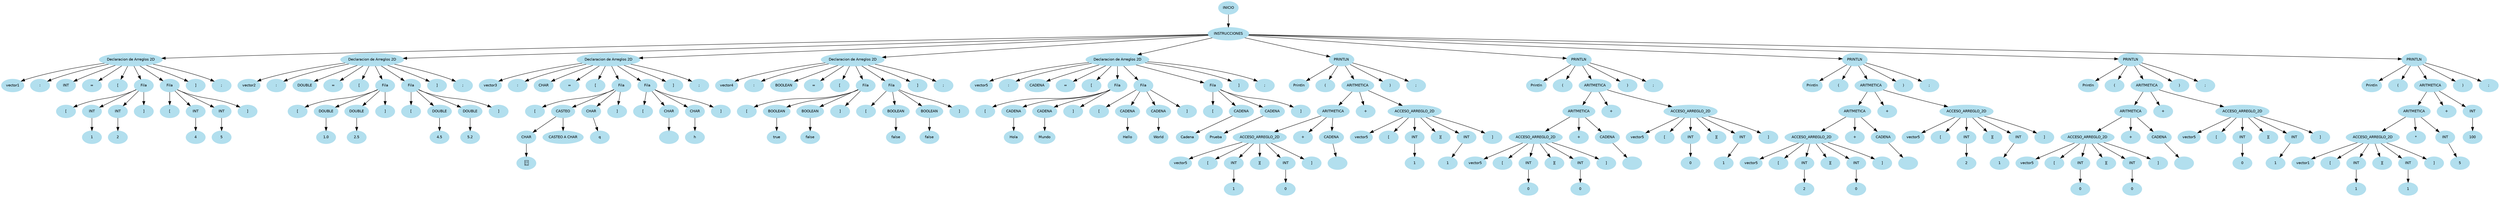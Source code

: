 digraph arbolAST{
node [shape=oval, style=filled, color=lightblue2, fontname=Helvetica, fontsize=10];
edge [fontname=Helvetica, fontsize=10];
n0[label="INICIO"];
n1[label="INSTRUCCIONES"];
n0 -> n1;
n2[label="Declaracion de Arreglos 2D"];
n1 -> n2;
n3[label="vector1"];
n2 -> n3;
n4[label=":"];
n2 -> n4;
n5[label="INT"];
n2 -> n5;
n6[label="="];
n2 -> n6;
n7[label="["];
n2 -> n7;
n8[label="Fila"];
n2 -> n8;
n9[label="["];
n8 -> n9;
n10[label="INT"];
n8 -> n10;
n11[label="1"];
n10 -> n11;
n12[label="INT"];
n8 -> n12;
n13[label="2"];
n12 -> n13;
n14[label="]"];
n8 -> n14;
n15[label="Fila"];
n2 -> n15;
n16[label="["];
n15 -> n16;
n17[label="INT"];
n15 -> n17;
n18[label="4"];
n17 -> n18;
n19[label="INT"];
n15 -> n19;
n20[label="5"];
n19 -> n20;
n21[label="]"];
n15 -> n21;
n22[label="]"];
n2 -> n22;
n23[label=";"];
n2 -> n23;
n24[label="Declaracion de Arreglos 2D"];
n1 -> n24;
n25[label="vector2"];
n24 -> n25;
n26[label=":"];
n24 -> n26;
n27[label="DOUBLE"];
n24 -> n27;
n28[label="="];
n24 -> n28;
n29[label="["];
n24 -> n29;
n30[label="Fila"];
n24 -> n30;
n31[label="["];
n30 -> n31;
n32[label="DOUBLE"];
n30 -> n32;
n33[label="1.0"];
n32 -> n33;
n34[label="DOUBLE"];
n30 -> n34;
n35[label="2.5"];
n34 -> n35;
n36[label="]"];
n30 -> n36;
n37[label="Fila"];
n24 -> n37;
n38[label="["];
n37 -> n38;
n39[label="DOUBLE"];
n37 -> n39;
n40[label="4.5"];
n39 -> n40;
n41[label="DOUBLE"];
n37 -> n41;
n42[label="5.2"];
n41 -> n42;
n43[label="]"];
n37 -> n43;
n44[label="]"];
n24 -> n44;
n45[label=";"];
n24 -> n45;
n46[label="Declaracion de Arreglos 2D"];
n1 -> n46;
n47[label="vector3"];
n46 -> n47;
n48[label=":"];
n46 -> n48;
n49[label="CHAR"];
n46 -> n49;
n50[label="="];
n46 -> n50;
n51[label="["];
n46 -> n51;
n52[label="Fila"];
n46 -> n52;
n53[label="["];
n52 -> n53;
n54[label="CASTEO"];
n52 -> n54;
n55[label="CHAR"];
n54 -> n55;
n56[label=""];
n55 -> n56;
n57[label="CASTEO A CHAR"];
n54 -> n57;
n58[label="CHAR"];
n52 -> n58;
n59[label="q"];
n58 -> n59;
n60[label="]"];
n52 -> n60;
n61[label="Fila"];
n46 -> n61;
n62[label="["];
n61 -> n62;
n63[label="CHAR"];
n61 -> n63;
n64[label="\n"];
n63 -> n64;
n65[label="CHAR"];
n61 -> n65;
n66[label="h"];
n65 -> n66;
n67[label="]"];
n61 -> n67;
n68[label="]"];
n46 -> n68;
n69[label=";"];
n46 -> n69;
n70[label="Declaracion de Arreglos 2D"];
n1 -> n70;
n71[label="vector4"];
n70 -> n71;
n72[label=":"];
n70 -> n72;
n73[label="BOOLEAN"];
n70 -> n73;
n74[label="="];
n70 -> n74;
n75[label="["];
n70 -> n75;
n76[label="Fila"];
n70 -> n76;
n77[label="["];
n76 -> n77;
n78[label="BOOLEAN"];
n76 -> n78;
n79[label="true"];
n78 -> n79;
n80[label="BOOLEAN"];
n76 -> n80;
n81[label="false"];
n80 -> n81;
n82[label="]"];
n76 -> n82;
n83[label="Fila"];
n70 -> n83;
n84[label="["];
n83 -> n84;
n85[label="BOOLEAN"];
n83 -> n85;
n86[label="false"];
n85 -> n86;
n87[label="BOOLEAN"];
n83 -> n87;
n88[label="false"];
n87 -> n88;
n89[label="]"];
n83 -> n89;
n90[label="]"];
n70 -> n90;
n91[label=";"];
n70 -> n91;
n92[label="Declaracion de Arreglos 2D"];
n1 -> n92;
n93[label="vector5"];
n92 -> n93;
n94[label=":"];
n92 -> n94;
n95[label="CADENA"];
n92 -> n95;
n96[label="="];
n92 -> n96;
n97[label="["];
n92 -> n97;
n98[label="Fila"];
n92 -> n98;
n99[label="["];
n98 -> n99;
n100[label="CADENA"];
n98 -> n100;
n101[label="Hola"];
n100 -> n101;
n102[label="CADENA"];
n98 -> n102;
n103[label="Mundo"];
n102 -> n103;
n104[label="]"];
n98 -> n104;
n105[label="Fila"];
n92 -> n105;
n106[label="["];
n105 -> n106;
n107[label="CADENA"];
n105 -> n107;
n108[label="Hello"];
n107 -> n108;
n109[label="CADENA"];
n105 -> n109;
n110[label="World"];
n109 -> n110;
n111[label="]"];
n105 -> n111;
n112[label="Fila"];
n92 -> n112;
n113[label="["];
n112 -> n113;
n114[label="CADENA"];
n112 -> n114;
n115[label="Cadena"];
n114 -> n115;
n116[label="CADENA"];
n112 -> n116;
n117[label="Prueba"];
n116 -> n117;
n118[label="]"];
n112 -> n118;
n119[label="]"];
n92 -> n119;
n120[label=";"];
n92 -> n120;
n121[label="PRINTLN"];
n1 -> n121;
n122[label="Println"];
n121 -> n122;
n123[label="("];
n121 -> n123;
n124[label="ARITMETICA"];
n121 -> n124;
n125[label="ARITMETICA"];
n124 -> n125;
n126[label="ACCESO_ARREGLO_2D"];
n125 -> n126;
n127[label="vector5"];
n126 -> n127;
n128[label="["];
n126 -> n128;
n129[label="INT"];
n126 -> n129;
n130[label="1"];
n129 -> n130;
n131[label="]["];
n126 -> n131;
n132[label="INT"];
n126 -> n132;
n133[label="0"];
n132 -> n133;
n134[label="]"];
n126 -> n134;
n135[label="+"];
n125 -> n135;
n136[label="CADENA"];
n125 -> n136;
n137[label=" "];
n136 -> n137;
n138[label="+"];
n124 -> n138;
n139[label="ACCESO_ARREGLO_2D"];
n124 -> n139;
n140[label="vector5"];
n139 -> n140;
n141[label="["];
n139 -> n141;
n142[label="INT"];
n139 -> n142;
n143[label="1"];
n142 -> n143;
n144[label="]["];
n139 -> n144;
n145[label="INT"];
n139 -> n145;
n146[label="1"];
n145 -> n146;
n147[label="]"];
n139 -> n147;
n148[label=")"];
n121 -> n148;
n149[label=";"];
n121 -> n149;
n150[label="PRINTLN"];
n1 -> n150;
n151[label="Println"];
n150 -> n151;
n152[label="("];
n150 -> n152;
n153[label="ARITMETICA"];
n150 -> n153;
n154[label="ARITMETICA"];
n153 -> n154;
n155[label="ACCESO_ARREGLO_2D"];
n154 -> n155;
n156[label="vector5"];
n155 -> n156;
n157[label="["];
n155 -> n157;
n158[label="INT"];
n155 -> n158;
n159[label="0"];
n158 -> n159;
n160[label="]["];
n155 -> n160;
n161[label="INT"];
n155 -> n161;
n162[label="0"];
n161 -> n162;
n163[label="]"];
n155 -> n163;
n164[label="+"];
n154 -> n164;
n165[label="CADENA"];
n154 -> n165;
n166[label=" "];
n165 -> n166;
n167[label="+"];
n153 -> n167;
n168[label="ACCESO_ARREGLO_2D"];
n153 -> n168;
n169[label="vector5"];
n168 -> n169;
n170[label="["];
n168 -> n170;
n171[label="INT"];
n168 -> n171;
n172[label="0"];
n171 -> n172;
n173[label="]["];
n168 -> n173;
n174[label="INT"];
n168 -> n174;
n175[label="1"];
n174 -> n175;
n176[label="]"];
n168 -> n176;
n177[label=")"];
n150 -> n177;
n178[label=";"];
n150 -> n178;
n179[label="PRINTLN"];
n1 -> n179;
n180[label="Println"];
n179 -> n180;
n181[label="("];
n179 -> n181;
n182[label="ARITMETICA"];
n179 -> n182;
n183[label="ARITMETICA"];
n182 -> n183;
n184[label="ACCESO_ARREGLO_2D"];
n183 -> n184;
n185[label="vector5"];
n184 -> n185;
n186[label="["];
n184 -> n186;
n187[label="INT"];
n184 -> n187;
n188[label="2"];
n187 -> n188;
n189[label="]["];
n184 -> n189;
n190[label="INT"];
n184 -> n190;
n191[label="0"];
n190 -> n191;
n192[label="]"];
n184 -> n192;
n193[label="+"];
n183 -> n193;
n194[label="CADENA"];
n183 -> n194;
n195[label=" "];
n194 -> n195;
n196[label="+"];
n182 -> n196;
n197[label="ACCESO_ARREGLO_2D"];
n182 -> n197;
n198[label="vector5"];
n197 -> n198;
n199[label="["];
n197 -> n199;
n200[label="INT"];
n197 -> n200;
n201[label="2"];
n200 -> n201;
n202[label="]["];
n197 -> n202;
n203[label="INT"];
n197 -> n203;
n204[label="1"];
n203 -> n204;
n205[label="]"];
n197 -> n205;
n206[label=")"];
n179 -> n206;
n207[label=";"];
n179 -> n207;
n208[label="PRINTLN"];
n1 -> n208;
n209[label="Println"];
n208 -> n209;
n210[label="("];
n208 -> n210;
n211[label="ARITMETICA"];
n208 -> n211;
n212[label="ARITMETICA"];
n211 -> n212;
n213[label="ACCESO_ARREGLO_2D"];
n212 -> n213;
n214[label="vector5"];
n213 -> n214;
n215[label="["];
n213 -> n215;
n216[label="INT"];
n213 -> n216;
n217[label="0"];
n216 -> n217;
n218[label="]["];
n213 -> n218;
n219[label="INT"];
n213 -> n219;
n220[label="0"];
n219 -> n220;
n221[label="]"];
n213 -> n221;
n222[label="+"];
n212 -> n222;
n223[label="CADENA"];
n212 -> n223;
n224[label=" "];
n223 -> n224;
n225[label="+"];
n211 -> n225;
n226[label="ACCESO_ARREGLO_2D"];
n211 -> n226;
n227[label="vector5"];
n226 -> n227;
n228[label="["];
n226 -> n228;
n229[label="INT"];
n226 -> n229;
n230[label="0"];
n229 -> n230;
n231[label="]["];
n226 -> n231;
n232[label="INT"];
n226 -> n232;
n233[label="1"];
n232 -> n233;
n234[label="]"];
n226 -> n234;
n235[label=")"];
n208 -> n235;
n236[label=";"];
n208 -> n236;
n237[label="PRINTLN"];
n1 -> n237;
n238[label="Println"];
n237 -> n238;
n239[label="("];
n237 -> n239;
n240[label="ARITMETICA"];
n237 -> n240;
n241[label="ARITMETICA"];
n240 -> n241;
n242[label="ACCESO_ARREGLO_2D"];
n241 -> n242;
n243[label="vector1"];
n242 -> n243;
n244[label="["];
n242 -> n244;
n245[label="INT"];
n242 -> n245;
n246[label="1"];
n245 -> n246;
n247[label="]["];
n242 -> n247;
n248[label="INT"];
n242 -> n248;
n249[label="1"];
n248 -> n249;
n250[label="]"];
n242 -> n250;
n251[label="*"];
n241 -> n251;
n252[label="INT"];
n241 -> n252;
n253[label="5"];
n252 -> n253;
n254[label="+"];
n240 -> n254;
n255[label="INT"];
n240 -> n255;
n256[label="100"];
n255 -> n256;
n257[label=")"];
n237 -> n257;
n258[label=";"];
n237 -> n258;
}